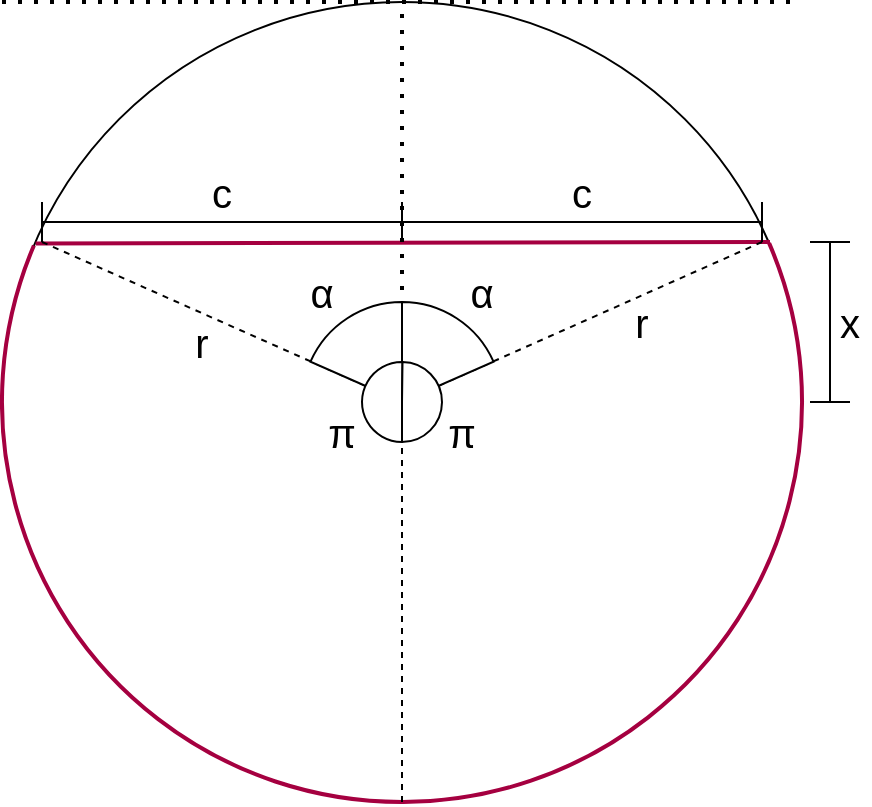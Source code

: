 <mxfile version="24.2.5" type="device">
  <diagram name="Page-1" id="t3d3-SSKAyB4mBenZ0mL">
    <mxGraphModel dx="2261" dy="2128" grid="1" gridSize="10" guides="1" tooltips="1" connect="1" arrows="1" fold="1" page="1" pageScale="1" pageWidth="827" pageHeight="1169" math="0" shadow="0">
      <root>
        <mxCell id="0" />
        <mxCell id="1" parent="0" />
        <mxCell id="-MQa0_uv0SwBElWbOj7F-25" value="" style="ellipse;whiteSpace=wrap;html=1;fillColor=none;movable=0;resizable=0;rotatable=0;deletable=0;editable=0;locked=1;connectable=0;" parent="1" vertex="1">
          <mxGeometry width="400" height="400" as="geometry" />
        </mxCell>
        <mxCell id="-MQa0_uv0SwBElWbOj7F-34" value="" style="verticalLabelPosition=bottom;verticalAlign=top;html=1;shape=mxgraph.basic.arc;startAngle=0.185;endAngle=0.814;fillColor=#d80073;fontColor=#ffffff;strokeColor=#A50040;strokeWidth=2;movable=0;resizable=0;rotatable=0;deletable=0;editable=0;locked=1;connectable=0;" parent="1" vertex="1">
          <mxGeometry width="400" height="400" as="geometry" />
        </mxCell>
        <mxCell id="-MQa0_uv0SwBElWbOj7F-27" value="r" style="text;html=1;align=center;verticalAlign=middle;whiteSpace=wrap;rounded=0;movable=0;resizable=0;rotatable=0;deletable=0;editable=0;locked=1;connectable=0;fontSize=20;" parent="1" vertex="1">
          <mxGeometry x="300" y="150" width="40" height="20" as="geometry" />
        </mxCell>
        <mxCell id="C0UlJnti33HHg7oZRgr2-1" value="" style="endArrow=none;html=1;rounded=0;fillColor=#d80073;strokeColor=#A50040;strokeWidth=2;entryX=0.96;entryY=0.3;entryDx=0;entryDy=0;entryPerimeter=0;exitX=0.042;exitY=0.302;exitDx=0;exitDy=0;exitPerimeter=0;movable=0;resizable=0;rotatable=0;deletable=0;editable=0;locked=1;connectable=0;" parent="1" source="-MQa0_uv0SwBElWbOj7F-25" target="-MQa0_uv0SwBElWbOj7F-25" edge="1">
          <mxGeometry width="50" height="50" relative="1" as="geometry">
            <mxPoint x="-40" y="120" as="sourcePoint" />
            <mxPoint x="440" y="120" as="targetPoint" />
          </mxGeometry>
        </mxCell>
        <mxCell id="C0UlJnti33HHg7oZRgr2-3" value="x" style="text;html=1;align=center;verticalAlign=middle;whiteSpace=wrap;rounded=0;movable=0;resizable=0;rotatable=0;deletable=0;editable=0;locked=1;connectable=0;fontSize=20;" parent="1" vertex="1">
          <mxGeometry x="414" y="120" width="20" height="80" as="geometry" />
        </mxCell>
        <mxCell id="C0UlJnti33HHg7oZRgr2-4" value="" style="endArrow=none;dashed=1;html=1;rounded=0;movable=0;resizable=0;rotatable=0;deletable=0;editable=0;locked=1;connectable=0;" parent="1" edge="1">
          <mxGeometry width="50" height="50" relative="1" as="geometry">
            <mxPoint x="20" y="120" as="sourcePoint" />
            <mxPoint x="200" y="200" as="targetPoint" />
          </mxGeometry>
        </mxCell>
        <mxCell id="C0UlJnti33HHg7oZRgr2-5" value="" style="endArrow=none;dashed=1;html=1;dashPattern=1 3;strokeWidth=2;rounded=0;movable=0;resizable=0;rotatable=0;deletable=0;editable=0;locked=1;connectable=0;" parent="1" edge="1">
          <mxGeometry width="50" height="50" relative="1" as="geometry">
            <mxPoint x="200" y="200" as="sourcePoint" />
            <mxPoint x="200" as="targetPoint" />
          </mxGeometry>
        </mxCell>
        <mxCell id="C0UlJnti33HHg7oZRgr2-6" value="" style="endArrow=none;dashed=1;html=1;dashPattern=1 3;strokeWidth=2;rounded=0;movable=0;resizable=0;rotatable=0;deletable=0;editable=0;locked=1;connectable=0;" parent="1" edge="1">
          <mxGeometry width="50" height="50" relative="1" as="geometry">
            <mxPoint as="sourcePoint" />
            <mxPoint x="400" as="targetPoint" />
          </mxGeometry>
        </mxCell>
        <mxCell id="C0UlJnti33HHg7oZRgr2-7" value="" style="verticalLabelPosition=bottom;verticalAlign=top;html=1;shape=mxgraph.basic.pie;startAngle=0.816;endAngle=0;movable=0;resizable=0;rotatable=0;deletable=0;editable=0;locked=1;connectable=0;" parent="1" vertex="1">
          <mxGeometry x="150" y="150" width="100" height="100" as="geometry" />
        </mxCell>
        <mxCell id="C0UlJnti33HHg7oZRgr2-10" value="α" style="text;html=1;align=center;verticalAlign=middle;whiteSpace=wrap;rounded=0;fontSize=20;movable=0;resizable=0;rotatable=0;deletable=0;editable=0;locked=1;connectable=0;" parent="1" vertex="1">
          <mxGeometry x="130" y="130" width="60" height="30" as="geometry" />
        </mxCell>
        <mxCell id="QWODdtxRCyNZG4VZqOCY-1" value="" style="endArrow=none;dashed=1;html=1;rounded=0;movable=0;resizable=0;rotatable=0;deletable=0;editable=0;locked=1;connectable=0;" parent="1" edge="1">
          <mxGeometry width="50" height="50" relative="1" as="geometry">
            <mxPoint x="380" y="120" as="sourcePoint" />
            <mxPoint x="200" y="200" as="targetPoint" />
          </mxGeometry>
        </mxCell>
        <mxCell id="QWODdtxRCyNZG4VZqOCY-2" value="" style="verticalLabelPosition=bottom;verticalAlign=top;html=1;shape=mxgraph.basic.pie;startAngle=0;endAngle=0.184;movable=0;resizable=0;rotatable=0;deletable=0;editable=0;locked=1;connectable=0;" parent="1" vertex="1">
          <mxGeometry x="150" y="150" width="100" height="100" as="geometry" />
        </mxCell>
        <mxCell id="QWODdtxRCyNZG4VZqOCY-3" value="α" style="text;html=1;align=center;verticalAlign=middle;whiteSpace=wrap;rounded=0;fontSize=20;movable=0;resizable=0;rotatable=0;deletable=0;editable=0;locked=1;connectable=0;" parent="1" vertex="1">
          <mxGeometry x="210" y="130" width="60" height="30" as="geometry" />
        </mxCell>
        <mxCell id="C0UlJnti33HHg7oZRgr2-2" value="" style="shape=crossbar;whiteSpace=wrap;html=1;rounded=1;direction=south;movable=0;resizable=0;rotatable=0;deletable=0;editable=0;locked=1;connectable=0;" parent="1" vertex="1">
          <mxGeometry x="404" y="120" width="20" height="80" as="geometry" />
        </mxCell>
        <mxCell id="QWODdtxRCyNZG4VZqOCY-6" value="r" style="text;html=1;align=center;verticalAlign=middle;whiteSpace=wrap;rounded=0;movable=0;resizable=0;rotatable=0;deletable=0;editable=0;locked=1;connectable=0;fontSize=20;" parent="1" vertex="1">
          <mxGeometry x="80" y="160" width="40" height="20" as="geometry" />
        </mxCell>
        <mxCell id="QWODdtxRCyNZG4VZqOCY-7" value="" style="endArrow=none;dashed=1;html=1;rounded=0;movable=0;resizable=0;rotatable=0;deletable=0;editable=0;locked=1;connectable=0;" parent="1" edge="1">
          <mxGeometry width="50" height="50" relative="1" as="geometry">
            <mxPoint x="200" y="400" as="sourcePoint" />
            <mxPoint x="200" y="200" as="targetPoint" />
          </mxGeometry>
        </mxCell>
        <mxCell id="QWODdtxRCyNZG4VZqOCY-10" value="" style="verticalLabelPosition=bottom;verticalAlign=top;html=1;shape=mxgraph.basic.pie;startAngle=0.5;endAngle=0.002;movable=1;resizable=1;rotatable=1;deletable=1;editable=1;locked=0;connectable=1;" parent="1" vertex="1">
          <mxGeometry x="180" y="180" width="40" height="40" as="geometry" />
        </mxCell>
        <mxCell id="QWODdtxRCyNZG4VZqOCY-13" value="" style="verticalLabelPosition=bottom;verticalAlign=top;html=1;shape=mxgraph.basic.pie;startAngle=0.002;endAngle=0.5;movable=1;resizable=1;rotatable=1;deletable=1;editable=1;locked=0;connectable=1;" parent="1" vertex="1">
          <mxGeometry x="180" y="180" width="40" height="40" as="geometry" />
        </mxCell>
        <mxCell id="QWODdtxRCyNZG4VZqOCY-14" value="π" style="text;html=1;align=center;verticalAlign=middle;whiteSpace=wrap;rounded=0;fontSize=20;movable=1;resizable=1;rotatable=1;deletable=1;editable=1;locked=0;connectable=1;" parent="1" vertex="1">
          <mxGeometry x="200" y="200" width="60" height="30" as="geometry" />
        </mxCell>
        <mxCell id="QWODdtxRCyNZG4VZqOCY-15" value="π" style="text;html=1;align=center;verticalAlign=middle;whiteSpace=wrap;rounded=0;fontSize=20;movable=1;resizable=1;rotatable=1;deletable=1;editable=1;locked=0;connectable=1;" parent="1" vertex="1">
          <mxGeometry x="140" y="200" width="60" height="30" as="geometry" />
        </mxCell>
        <mxCell id="zKeOB3lx9vnFZqr-QC-z-1" value="" style="shape=crossbar;whiteSpace=wrap;html=1;rounded=1;" vertex="1" parent="1">
          <mxGeometry x="20" y="100" width="180" height="20" as="geometry" />
        </mxCell>
        <mxCell id="zKeOB3lx9vnFZqr-QC-z-2" value="c" style="text;html=1;align=center;verticalAlign=middle;whiteSpace=wrap;rounded=0;fontSize=20;movable=1;resizable=1;rotatable=1;deletable=1;editable=1;locked=0;connectable=1;" vertex="1" parent="1">
          <mxGeometry x="20" y="80" width="180" height="30" as="geometry" />
        </mxCell>
        <mxCell id="zKeOB3lx9vnFZqr-QC-z-3" value="c" style="text;html=1;align=center;verticalAlign=middle;whiteSpace=wrap;rounded=0;fontSize=20;movable=1;resizable=1;rotatable=1;deletable=1;editable=1;locked=0;connectable=1;" vertex="1" parent="1">
          <mxGeometry x="200" y="80" width="180" height="30" as="geometry" />
        </mxCell>
        <mxCell id="zKeOB3lx9vnFZqr-QC-z-4" value="" style="shape=crossbar;whiteSpace=wrap;html=1;rounded=1;" vertex="1" parent="1">
          <mxGeometry x="200" y="100" width="180" height="20" as="geometry" />
        </mxCell>
      </root>
    </mxGraphModel>
  </diagram>
</mxfile>
